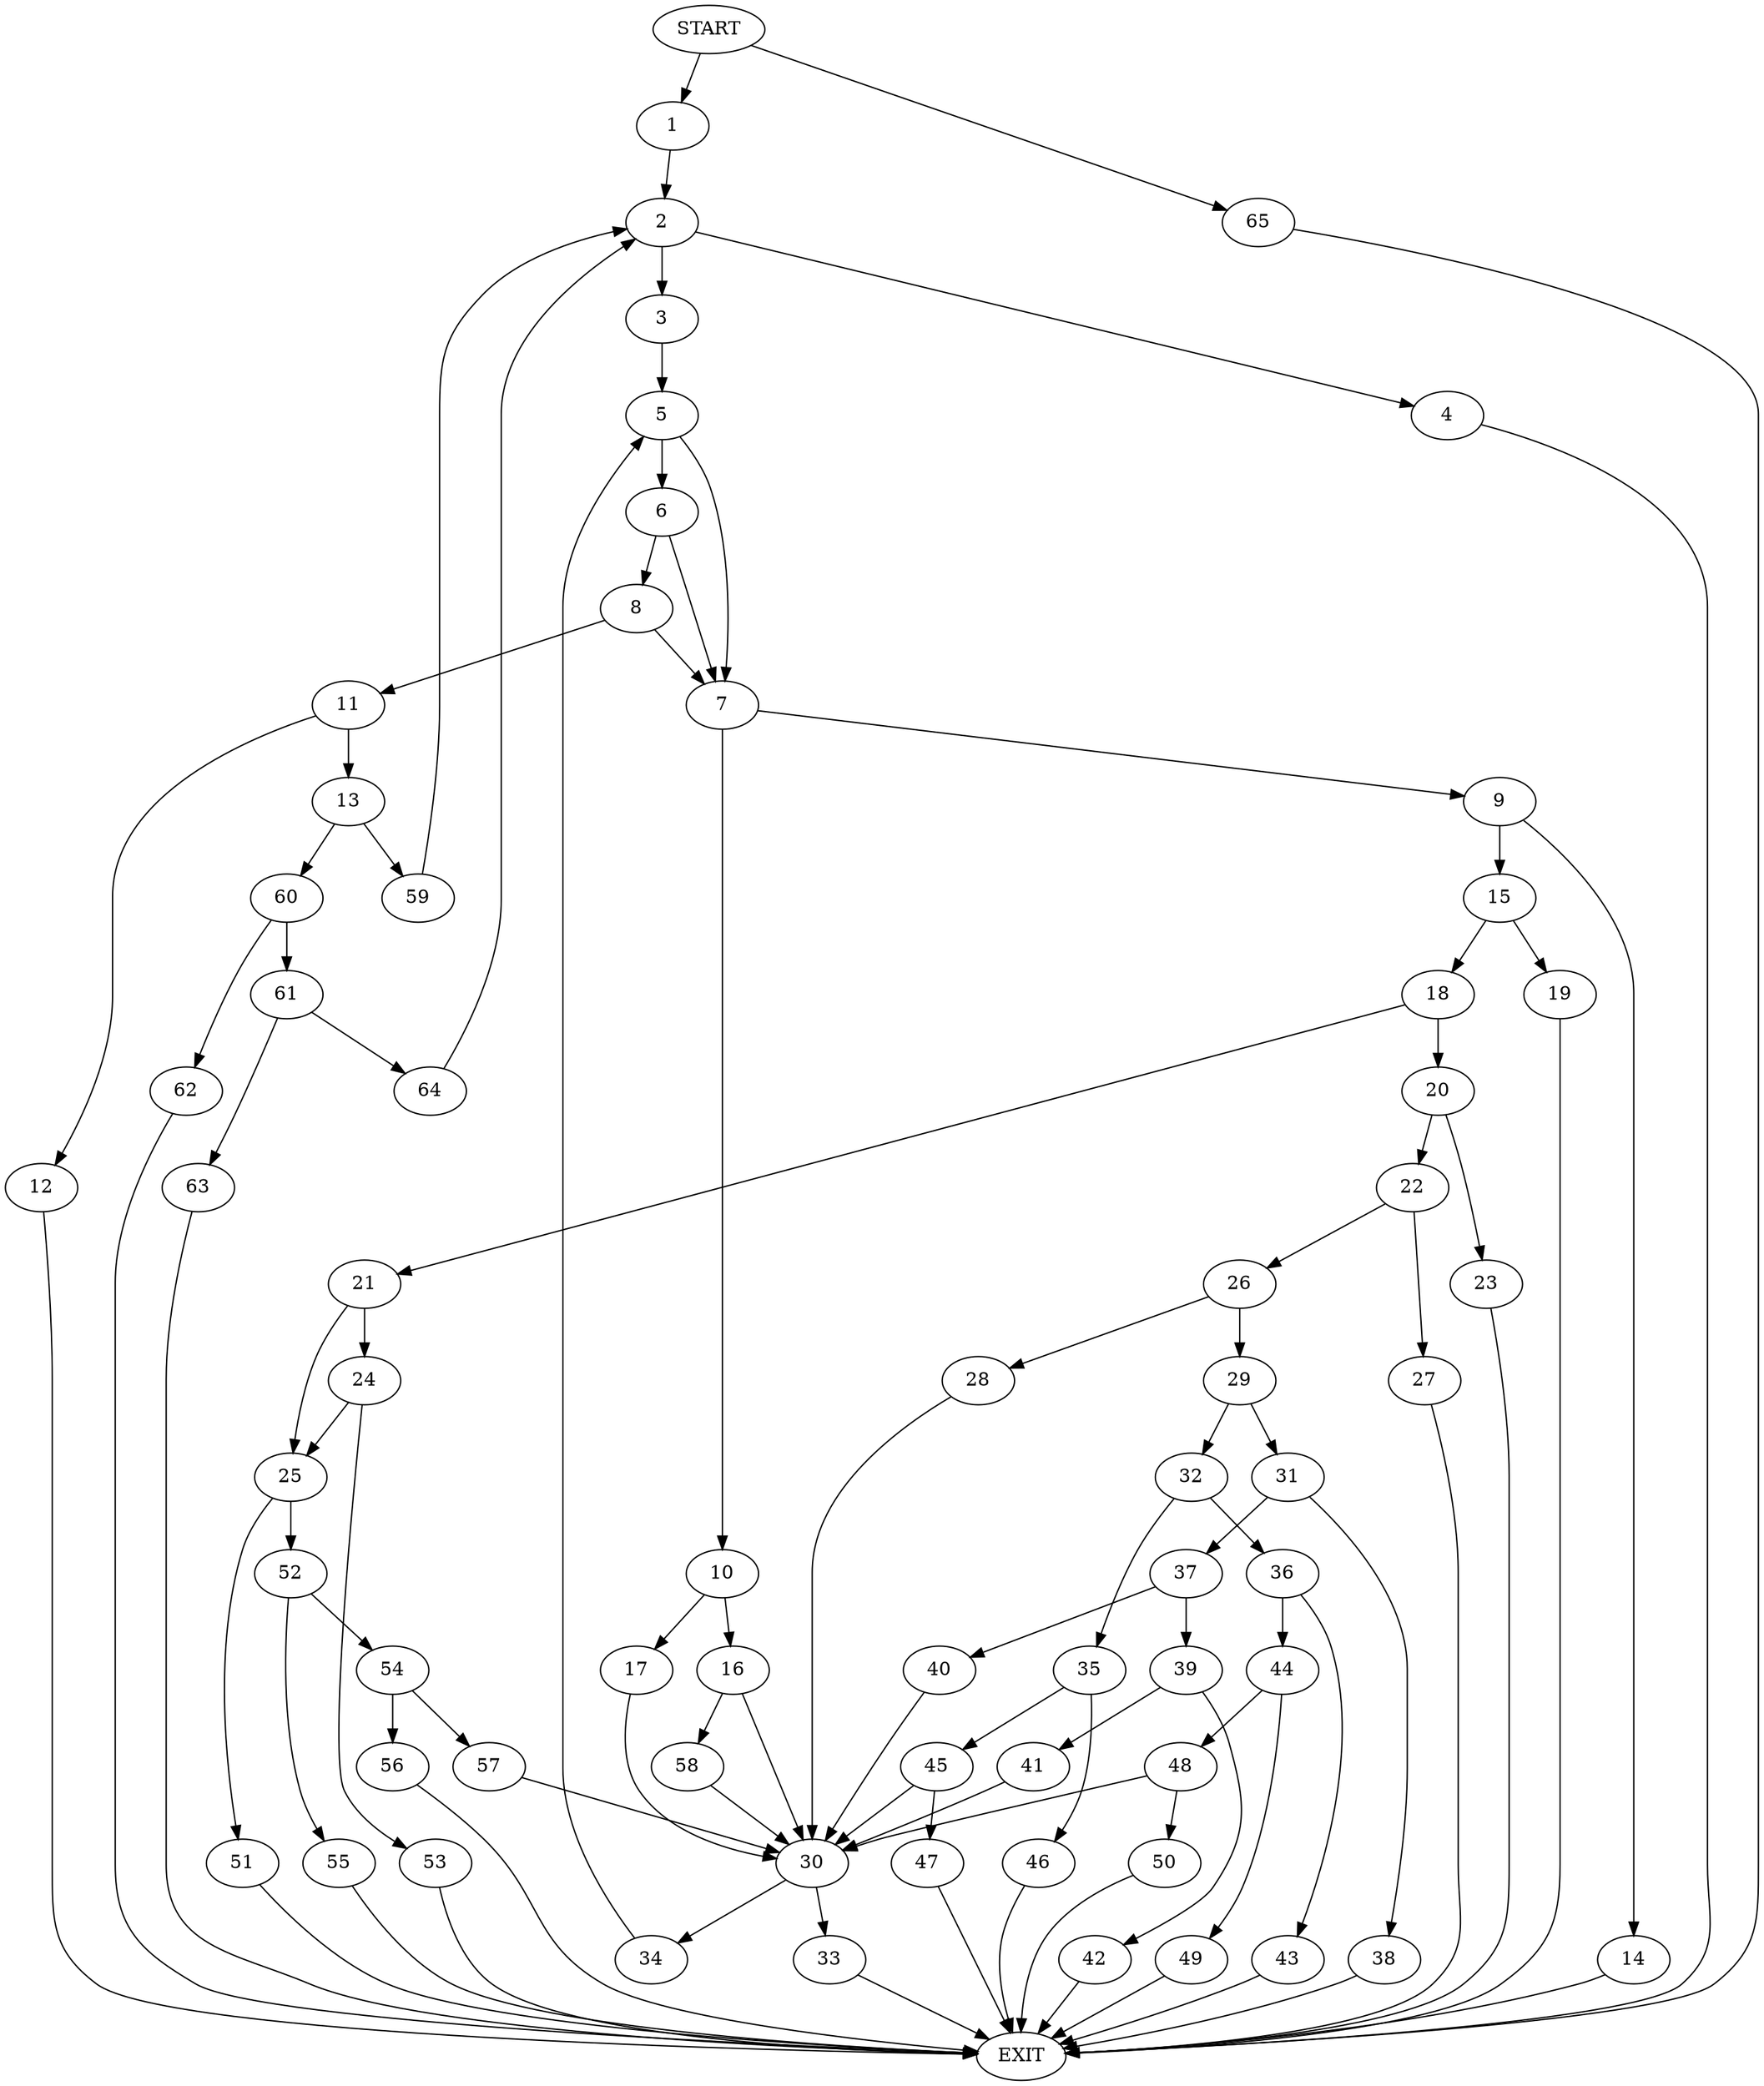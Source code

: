 digraph {
0 [label="START"]
66 [label="EXIT"]
0 -> 1
1 -> 2
2 -> 3
2 -> 4
3 -> 5
4 -> 66
5 -> 6
5 -> 7
6 -> 8
6 -> 7
7 -> 9
7 -> 10
8 -> 11
8 -> 7
11 -> 12
11 -> 13
9 -> 14
9 -> 15
10 -> 16
10 -> 17
15 -> 18
15 -> 19
14 -> 66
19 -> 66
18 -> 20
18 -> 21
20 -> 22
20 -> 23
21 -> 24
21 -> 25
22 -> 26
22 -> 27
23 -> 66
26 -> 28
26 -> 29
27 -> 66
28 -> 30
29 -> 31
29 -> 32
30 -> 33
30 -> 34
32 -> 35
32 -> 36
31 -> 37
31 -> 38
38 -> 66
37 -> 39
37 -> 40
40 -> 30
39 -> 41
39 -> 42
42 -> 66
41 -> 30
36 -> 43
36 -> 44
35 -> 45
35 -> 46
45 -> 47
45 -> 30
46 -> 66
47 -> 66
43 -> 66
44 -> 48
44 -> 49
49 -> 66
48 -> 50
48 -> 30
50 -> 66
25 -> 51
25 -> 52
24 -> 53
24 -> 25
53 -> 66
51 -> 66
52 -> 54
52 -> 55
55 -> 66
54 -> 56
54 -> 57
56 -> 66
57 -> 30
16 -> 30
16 -> 58
17 -> 30
58 -> 30
34 -> 5
33 -> 66
13 -> 59
13 -> 60
12 -> 66
59 -> 2
60 -> 61
60 -> 62
61 -> 63
61 -> 64
62 -> 66
63 -> 66
64 -> 2
0 -> 65
65 -> 66
}
